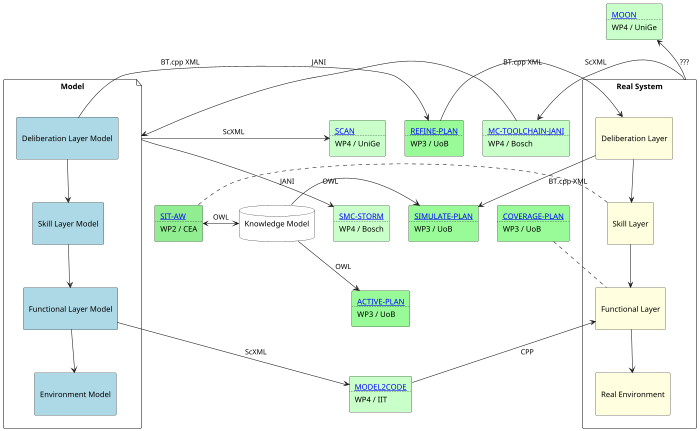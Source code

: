 @startuml overview
scale 700 width

skinparam agent {
    BackgroundColor White
    BorderColor Black
}
skinparam database {
    BackgroundColor White
    BorderColor Black
}

rectangle "Real System" as r {
    agent "\nDeliberation Layer\n" as rdelib #LightYellow
    agent "\nSkill Layer\n" as rskill #LightYellow
    agent "\nFunctional Layer\n" as rfunc #LightYellow
    agent "\nReal Environment\n" as renv #LightYellow

    rdelib --> rskill
    rskill --> rfunc
    rfunc --> renv
}

file "Model" as m {
    agent "\nDeliberation Layer Model\n" as mdelib #LightBlue
    agent "\nSkill Layer Model\n" as mskill #LightBlue
    agent "\nFunctional Layer Model\n" as mfunc #LightBlue
    agent "\nEnvironment Model\n" as menv #LightBlue

    mdelib --> mskill
    mskill --> mfunc
    mfunc --> menv
}

m -[hidden]> r

renv -[hidden]> menv
rdelib -[hidden]> mdelib

database "Knowledge Model\n" as k 

' renv -[hidden]> k
' k -[hidden]> menv

' WP2

' rectangle WP2 #line.dashed{
agent sitaw #LightGreen [
[[https:///github.com/convince-project/sit-aw SIT-AW]]
....
WP2 / CEA
]
' }

sitaw -[hidden]> rskill
rskill .. sitaw
sitaw <-> k : OWL

' WP3

' rectangle WP3 #line.dashed {
agent refineplan #PaleGreen [
[[https://github.com/convince-project/refine-plan REFINE-PLAN]]
....
WP3 / UoB
] 
agent coverageplan #PaleGreen [
[[https:///github.com/convince-project/coverage-plan COVERAGE-PLAN]]
....
WP3 / UoB
]
agent activeplan #PaleGreen [
[[https://github.com/convince-project/active-plan ACTIVE-PLAN]]
....
WP3 / UoB
] 
agent simulateplan #PaleGreen [
[[https://github.com/convince-project/simulate-plan SIMULATE-PLAN]]
....
WP3 / UoB
] 
refineplan -[hidden]-> simulateplan
simulateplan -[hidden]-> activeplan
' }

coverageplan .. rfunc
mdelib -> refineplan : "BT.cpp XML"
refineplan -> rdelib : "BT.cpp XML"
rdelib -> simulateplan : "BT.cpp XML"
k -> simulateplan : OWL
k -> activeplan : OWL

' WP4

' rectangle WP4 #line.dashed {
agent moon #TECHNOLOGY [
[[https:///github.com/convince-project/moon MOON]]
....
WP4 / UniGe
]
' together {
agent scan #TECHNOLOGY [
[[https:///github.com/convince-project/scan SCAN]]
....
WP4 / UniGe
]
agent storm #TECHNOLOGY [
[[https:///github.com/convince-project/smc_storm SMC-STORM]]
....
WP4 / Bosch
]
scan -[hidden]-> storm
' }
' together {
agent jani #TECHNOLOGY [
[[https:///github.com/convince-project/mc-toolchain-jani MC-TOOLCHAIN-JANI]]
....
WP4 / Bosch
]
agent modeltocode #TECHNOLOGY [
[[https:///github.com/convince-project/modeltocode MODEL2CODE]]
....
WP4 / IIT
]
' }
' activeplan -[hidden]-> jani
activeplan -[hidden]-> modeltocode

moon -[hidden]> scan
moon -[hidden]-> rdelib

moon <-- r : ???

m -> storm : "JANI"
m -> scan : "ScXML"

r -> jani : "ScXML"
jani -> m : "JANI"
rfunc <- modeltocode : "CPP"
modeltocode <- mfunc : "ScXML"

refineplan -[hidden]> jani
@enduml
